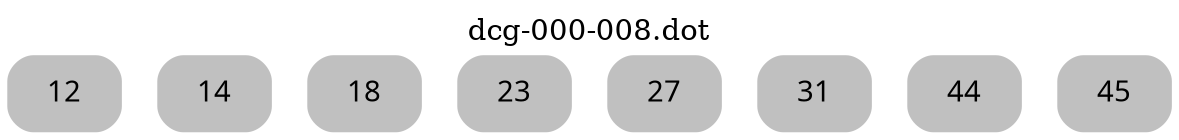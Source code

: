 digraph dcg_0 {
  labelloc="t";
  label="dcg-000-008.dot";
  node [fontname="sans-serif"];
  node [shape=box style="rounded,filled"];
  n12 [label="12" color=grey];
  n14 [label="14" color=grey];
  n18 [label="18" color=grey];
  n23 [label="23" color=grey];
  n27 [label="27" color=grey];
  n31 [label="31" color=grey];
  n44 [label="44" color=grey];
  n45 [label="45" color=grey];
}
